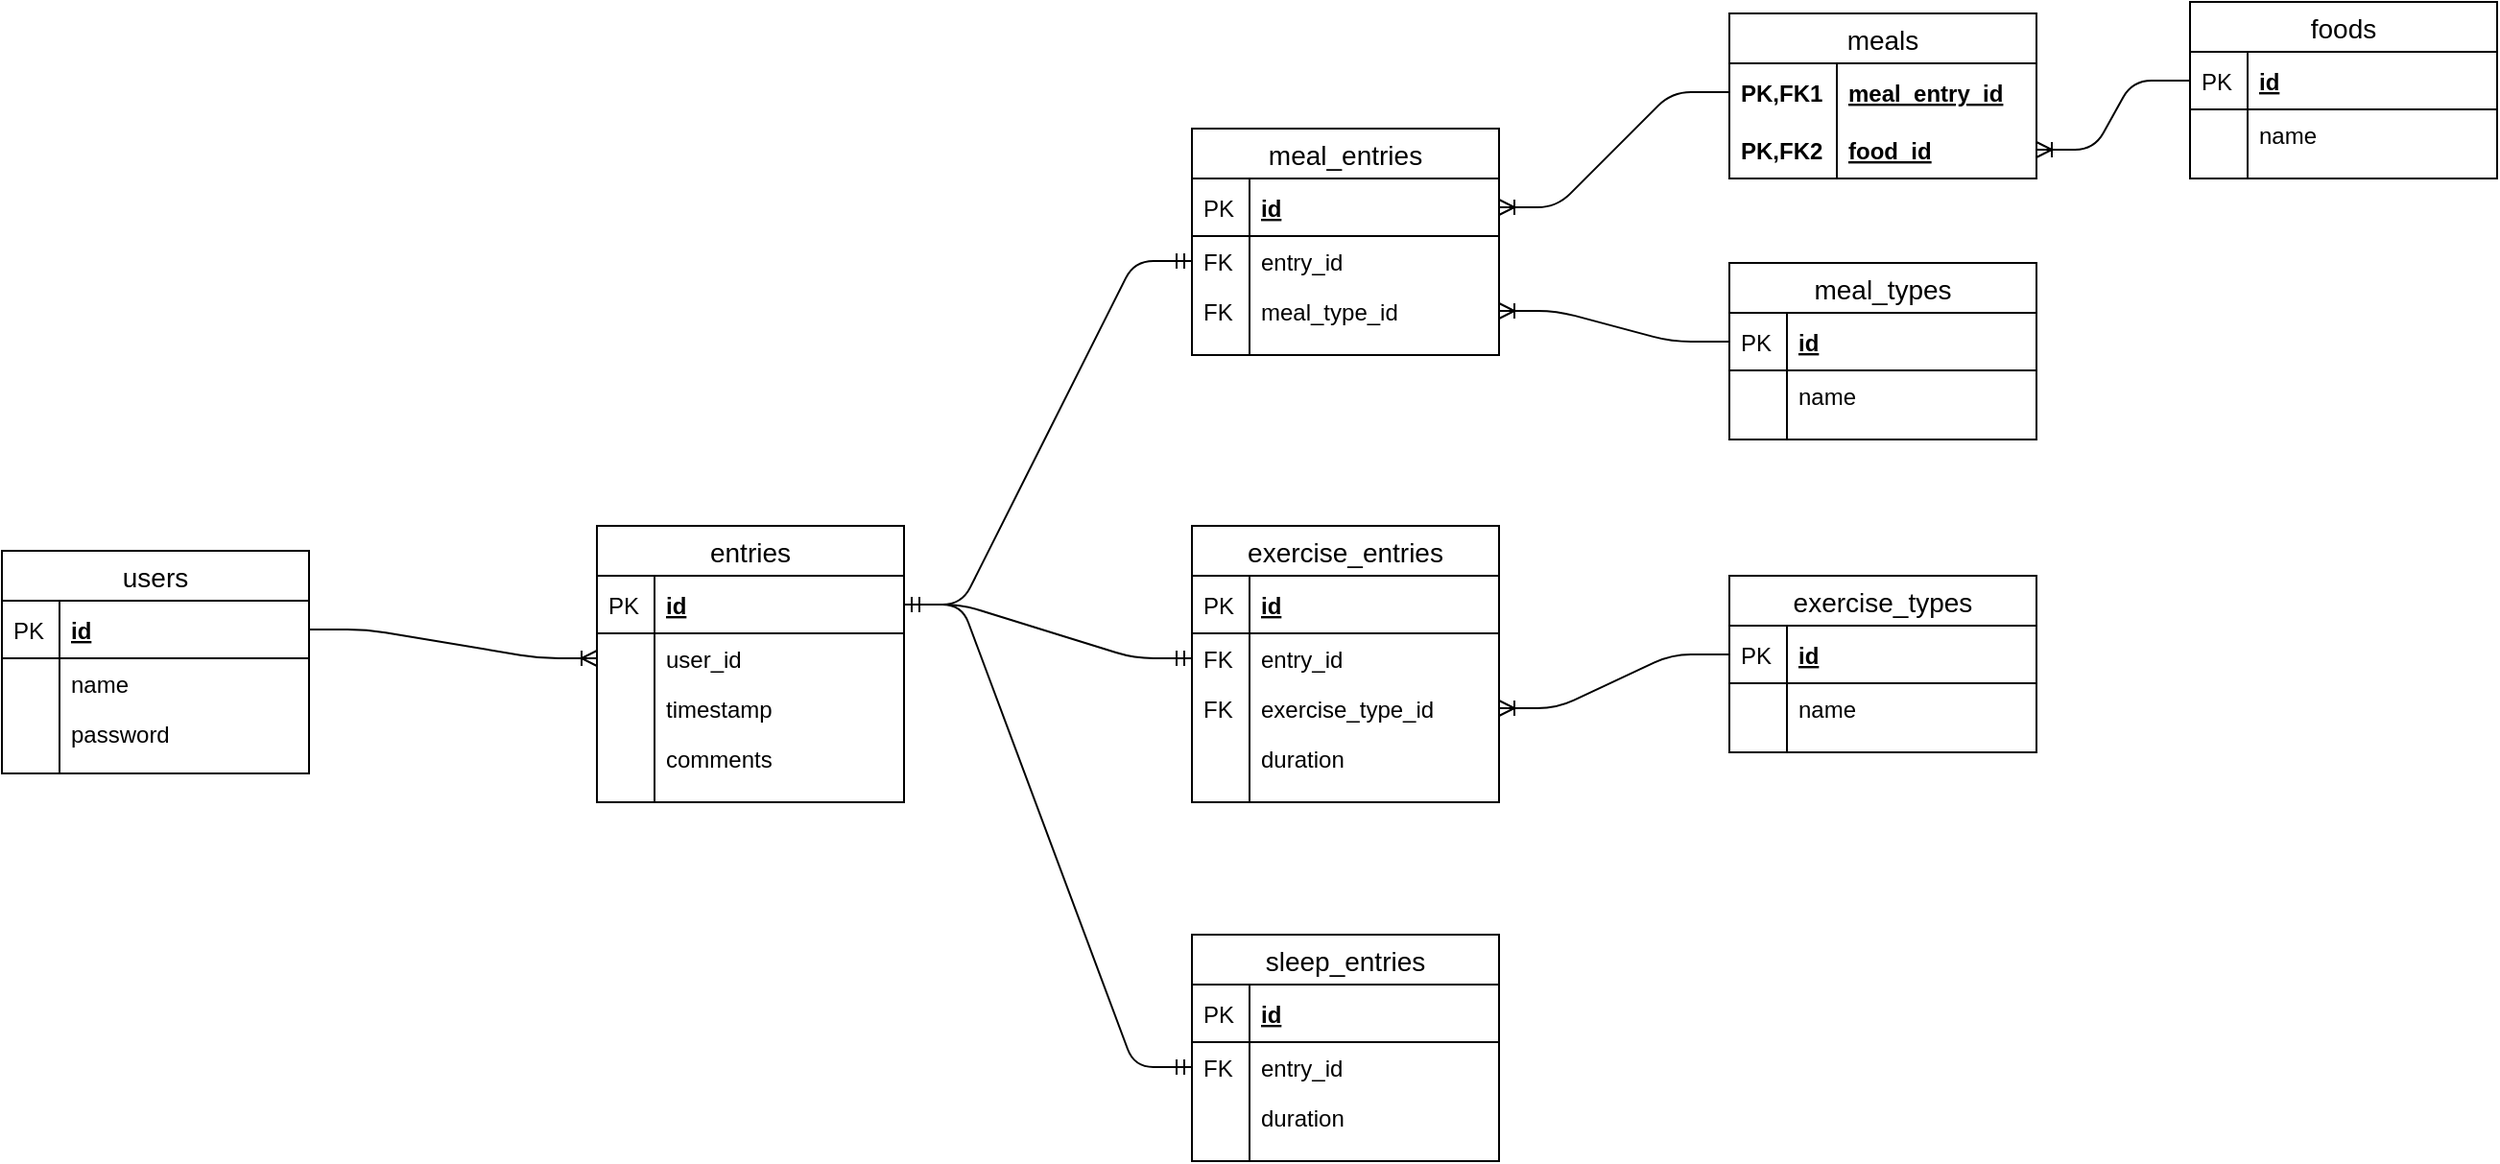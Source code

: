 <mxfile version="12.9.12" type="device"><diagram id="AUSp3-VLIz32UvZofQP3" name="Page-1"><mxGraphModel dx="1673" dy="902" grid="1" gridSize="10" guides="1" tooltips="1" connect="1" arrows="1" fold="1" page="1" pageScale="1" pageWidth="1920" pageHeight="1200" math="0" shadow="0"><root><mxCell id="0"/><mxCell id="1" parent="0"/><mxCell id="so7GtZIoi6t5G-OWX2BE-1" value="entries" style="swimlane;fontStyle=0;childLayout=stackLayout;horizontal=1;startSize=26;horizontalStack=0;resizeParent=1;resizeParentMax=0;resizeLast=0;collapsible=1;marginBottom=0;align=center;fontSize=14;" vertex="1" parent="1"><mxGeometry x="490" y="337" width="160" height="144" as="geometry"/></mxCell><mxCell id="so7GtZIoi6t5G-OWX2BE-2" value="id" style="shape=partialRectangle;top=0;left=0;right=0;bottom=1;align=left;verticalAlign=middle;fillColor=none;spacingLeft=34;spacingRight=4;overflow=hidden;rotatable=0;points=[[0,0.5],[1,0.5]];portConstraint=eastwest;dropTarget=0;fontStyle=5;fontSize=12;" vertex="1" parent="so7GtZIoi6t5G-OWX2BE-1"><mxGeometry y="26" width="160" height="30" as="geometry"/></mxCell><mxCell id="so7GtZIoi6t5G-OWX2BE-3" value="PK" style="shape=partialRectangle;top=0;left=0;bottom=0;fillColor=none;align=left;verticalAlign=middle;spacingLeft=4;spacingRight=4;overflow=hidden;rotatable=0;points=[];portConstraint=eastwest;part=1;fontSize=12;" vertex="1" connectable="0" parent="so7GtZIoi6t5G-OWX2BE-2"><mxGeometry width="30" height="30" as="geometry"/></mxCell><mxCell id="so7GtZIoi6t5G-OWX2BE-4" value="user_id" style="shape=partialRectangle;top=0;left=0;right=0;bottom=0;align=left;verticalAlign=top;fillColor=none;spacingLeft=34;spacingRight=4;overflow=hidden;rotatable=0;points=[[0,0.5],[1,0.5]];portConstraint=eastwest;dropTarget=0;fontSize=12;" vertex="1" parent="so7GtZIoi6t5G-OWX2BE-1"><mxGeometry y="56" width="160" height="26" as="geometry"/></mxCell><mxCell id="so7GtZIoi6t5G-OWX2BE-5" value="" style="shape=partialRectangle;top=0;left=0;bottom=0;fillColor=none;align=left;verticalAlign=top;spacingLeft=4;spacingRight=4;overflow=hidden;rotatable=0;points=[];portConstraint=eastwest;part=1;fontSize=12;" vertex="1" connectable="0" parent="so7GtZIoi6t5G-OWX2BE-4"><mxGeometry width="30" height="26" as="geometry"/></mxCell><mxCell id="so7GtZIoi6t5G-OWX2BE-6" value="timestamp" style="shape=partialRectangle;top=0;left=0;right=0;bottom=0;align=left;verticalAlign=top;fillColor=none;spacingLeft=34;spacingRight=4;overflow=hidden;rotatable=0;points=[[0,0.5],[1,0.5]];portConstraint=eastwest;dropTarget=0;fontSize=12;" vertex="1" parent="so7GtZIoi6t5G-OWX2BE-1"><mxGeometry y="82" width="160" height="26" as="geometry"/></mxCell><mxCell id="so7GtZIoi6t5G-OWX2BE-7" value="" style="shape=partialRectangle;top=0;left=0;bottom=0;fillColor=none;align=left;verticalAlign=top;spacingLeft=4;spacingRight=4;overflow=hidden;rotatable=0;points=[];portConstraint=eastwest;part=1;fontSize=12;" vertex="1" connectable="0" parent="so7GtZIoi6t5G-OWX2BE-6"><mxGeometry width="30" height="26" as="geometry"/></mxCell><mxCell id="so7GtZIoi6t5G-OWX2BE-38" value="comments" style="shape=partialRectangle;top=0;left=0;right=0;bottom=0;align=left;verticalAlign=top;fillColor=none;spacingLeft=34;spacingRight=4;overflow=hidden;rotatable=0;points=[[0,0.5],[1,0.5]];portConstraint=eastwest;dropTarget=0;fontSize=12;" vertex="1" parent="so7GtZIoi6t5G-OWX2BE-1"><mxGeometry y="108" width="160" height="26" as="geometry"/></mxCell><mxCell id="so7GtZIoi6t5G-OWX2BE-39" value="" style="shape=partialRectangle;top=0;left=0;bottom=0;fillColor=none;align=left;verticalAlign=top;spacingLeft=4;spacingRight=4;overflow=hidden;rotatable=0;points=[];portConstraint=eastwest;part=1;fontSize=12;" vertex="1" connectable="0" parent="so7GtZIoi6t5G-OWX2BE-38"><mxGeometry width="30" height="26" as="geometry"/></mxCell><mxCell id="so7GtZIoi6t5G-OWX2BE-10" value="" style="shape=partialRectangle;top=0;left=0;right=0;bottom=0;align=left;verticalAlign=top;fillColor=none;spacingLeft=34;spacingRight=4;overflow=hidden;rotatable=0;points=[[0,0.5],[1,0.5]];portConstraint=eastwest;dropTarget=0;fontSize=12;" vertex="1" parent="so7GtZIoi6t5G-OWX2BE-1"><mxGeometry y="134" width="160" height="10" as="geometry"/></mxCell><mxCell id="so7GtZIoi6t5G-OWX2BE-11" value="" style="shape=partialRectangle;top=0;left=0;bottom=0;fillColor=none;align=left;verticalAlign=top;spacingLeft=4;spacingRight=4;overflow=hidden;rotatable=0;points=[];portConstraint=eastwest;part=1;fontSize=12;" vertex="1" connectable="0" parent="so7GtZIoi6t5G-OWX2BE-10"><mxGeometry width="30" height="10" as="geometry"/></mxCell><mxCell id="so7GtZIoi6t5G-OWX2BE-25" value="meal_entries" style="swimlane;fontStyle=0;childLayout=stackLayout;horizontal=1;startSize=26;horizontalStack=0;resizeParent=1;resizeParentMax=0;resizeLast=0;collapsible=1;marginBottom=0;align=center;fontSize=14;" vertex="1" parent="1"><mxGeometry x="800" y="130" width="160" height="118" as="geometry"/></mxCell><mxCell id="so7GtZIoi6t5G-OWX2BE-26" value="id" style="shape=partialRectangle;top=0;left=0;right=0;bottom=1;align=left;verticalAlign=middle;fillColor=none;spacingLeft=34;spacingRight=4;overflow=hidden;rotatable=0;points=[[0,0.5],[1,0.5]];portConstraint=eastwest;dropTarget=0;fontStyle=5;fontSize=12;" vertex="1" parent="so7GtZIoi6t5G-OWX2BE-25"><mxGeometry y="26" width="160" height="30" as="geometry"/></mxCell><mxCell id="so7GtZIoi6t5G-OWX2BE-27" value="PK" style="shape=partialRectangle;top=0;left=0;bottom=0;fillColor=none;align=left;verticalAlign=middle;spacingLeft=4;spacingRight=4;overflow=hidden;rotatable=0;points=[];portConstraint=eastwest;part=1;fontSize=12;" vertex="1" connectable="0" parent="so7GtZIoi6t5G-OWX2BE-26"><mxGeometry width="30" height="30" as="geometry"/></mxCell><mxCell id="so7GtZIoi6t5G-OWX2BE-40" value="entry_id" style="shape=partialRectangle;top=0;left=0;right=0;bottom=0;align=left;verticalAlign=top;fillColor=none;spacingLeft=34;spacingRight=4;overflow=hidden;rotatable=0;points=[[0,0.5],[1,0.5]];portConstraint=eastwest;dropTarget=0;fontSize=12;" vertex="1" parent="so7GtZIoi6t5G-OWX2BE-25"><mxGeometry y="56" width="160" height="26" as="geometry"/></mxCell><mxCell id="so7GtZIoi6t5G-OWX2BE-41" value="FK" style="shape=partialRectangle;top=0;left=0;bottom=0;fillColor=none;align=left;verticalAlign=top;spacingLeft=4;spacingRight=4;overflow=hidden;rotatable=0;points=[];portConstraint=eastwest;part=1;fontSize=12;" vertex="1" connectable="0" parent="so7GtZIoi6t5G-OWX2BE-40"><mxGeometry width="30" height="26" as="geometry"/></mxCell><mxCell id="so7GtZIoi6t5G-OWX2BE-28" value="meal_type_id" style="shape=partialRectangle;top=0;left=0;right=0;bottom=0;align=left;verticalAlign=top;fillColor=none;spacingLeft=34;spacingRight=4;overflow=hidden;rotatable=0;points=[[0,0.5],[1,0.5]];portConstraint=eastwest;dropTarget=0;fontSize=12;" vertex="1" parent="so7GtZIoi6t5G-OWX2BE-25"><mxGeometry y="82" width="160" height="26" as="geometry"/></mxCell><mxCell id="so7GtZIoi6t5G-OWX2BE-29" value="FK" style="shape=partialRectangle;top=0;left=0;bottom=0;fillColor=none;align=left;verticalAlign=top;spacingLeft=4;spacingRight=4;overflow=hidden;rotatable=0;points=[];portConstraint=eastwest;part=1;fontSize=12;" vertex="1" connectable="0" parent="so7GtZIoi6t5G-OWX2BE-28"><mxGeometry width="30" height="26" as="geometry"/></mxCell><mxCell id="so7GtZIoi6t5G-OWX2BE-34" value="" style="shape=partialRectangle;top=0;left=0;right=0;bottom=0;align=left;verticalAlign=top;fillColor=none;spacingLeft=34;spacingRight=4;overflow=hidden;rotatable=0;points=[[0,0.5],[1,0.5]];portConstraint=eastwest;dropTarget=0;fontSize=12;" vertex="1" parent="so7GtZIoi6t5G-OWX2BE-25"><mxGeometry y="108" width="160" height="10" as="geometry"/></mxCell><mxCell id="so7GtZIoi6t5G-OWX2BE-35" value="" style="shape=partialRectangle;top=0;left=0;bottom=0;fillColor=none;align=left;verticalAlign=top;spacingLeft=4;spacingRight=4;overflow=hidden;rotatable=0;points=[];portConstraint=eastwest;part=1;fontSize=12;" vertex="1" connectable="0" parent="so7GtZIoi6t5G-OWX2BE-34"><mxGeometry width="30" height="10" as="geometry"/></mxCell><mxCell id="so7GtZIoi6t5G-OWX2BE-42" value="exercise_entries" style="swimlane;fontStyle=0;childLayout=stackLayout;horizontal=1;startSize=26;horizontalStack=0;resizeParent=1;resizeParentMax=0;resizeLast=0;collapsible=1;marginBottom=0;align=center;fontSize=14;" vertex="1" parent="1"><mxGeometry x="800" y="337" width="160" height="144" as="geometry"/></mxCell><mxCell id="so7GtZIoi6t5G-OWX2BE-43" value="id" style="shape=partialRectangle;top=0;left=0;right=0;bottom=1;align=left;verticalAlign=middle;fillColor=none;spacingLeft=34;spacingRight=4;overflow=hidden;rotatable=0;points=[[0,0.5],[1,0.5]];portConstraint=eastwest;dropTarget=0;fontStyle=5;fontSize=12;" vertex="1" parent="so7GtZIoi6t5G-OWX2BE-42"><mxGeometry y="26" width="160" height="30" as="geometry"/></mxCell><mxCell id="so7GtZIoi6t5G-OWX2BE-44" value="PK" style="shape=partialRectangle;top=0;left=0;bottom=0;fillColor=none;align=left;verticalAlign=middle;spacingLeft=4;spacingRight=4;overflow=hidden;rotatable=0;points=[];portConstraint=eastwest;part=1;fontSize=12;" vertex="1" connectable="0" parent="so7GtZIoi6t5G-OWX2BE-43"><mxGeometry width="30" height="30" as="geometry"/></mxCell><mxCell id="so7GtZIoi6t5G-OWX2BE-53" value="entry_id" style="shape=partialRectangle;top=0;left=0;right=0;bottom=0;align=left;verticalAlign=top;fillColor=none;spacingLeft=34;spacingRight=4;overflow=hidden;rotatable=0;points=[[0,0.5],[1,0.5]];portConstraint=eastwest;dropTarget=0;fontSize=12;" vertex="1" parent="so7GtZIoi6t5G-OWX2BE-42"><mxGeometry y="56" width="160" height="26" as="geometry"/></mxCell><mxCell id="so7GtZIoi6t5G-OWX2BE-54" value="FK" style="shape=partialRectangle;top=0;left=0;bottom=0;fillColor=none;align=left;verticalAlign=top;spacingLeft=4;spacingRight=4;overflow=hidden;rotatable=0;points=[];portConstraint=eastwest;part=1;fontSize=12;" vertex="1" connectable="0" parent="so7GtZIoi6t5G-OWX2BE-53"><mxGeometry width="30" height="26" as="geometry"/></mxCell><mxCell id="so7GtZIoi6t5G-OWX2BE-45" value="exercise_type_id" style="shape=partialRectangle;top=0;left=0;right=0;bottom=0;align=left;verticalAlign=top;fillColor=none;spacingLeft=34;spacingRight=4;overflow=hidden;rotatable=0;points=[[0,0.5],[1,0.5]];portConstraint=eastwest;dropTarget=0;fontSize=12;" vertex="1" parent="so7GtZIoi6t5G-OWX2BE-42"><mxGeometry y="82" width="160" height="26" as="geometry"/></mxCell><mxCell id="so7GtZIoi6t5G-OWX2BE-46" value="FK" style="shape=partialRectangle;top=0;left=0;bottom=0;fillColor=none;align=left;verticalAlign=top;spacingLeft=4;spacingRight=4;overflow=hidden;rotatable=0;points=[];portConstraint=eastwest;part=1;fontSize=12;" vertex="1" connectable="0" parent="so7GtZIoi6t5G-OWX2BE-45"><mxGeometry width="30" height="26" as="geometry"/></mxCell><mxCell id="so7GtZIoi6t5G-OWX2BE-47" value="duration" style="shape=partialRectangle;top=0;left=0;right=0;bottom=0;align=left;verticalAlign=top;fillColor=none;spacingLeft=34;spacingRight=4;overflow=hidden;rotatable=0;points=[[0,0.5],[1,0.5]];portConstraint=eastwest;dropTarget=0;fontSize=12;" vertex="1" parent="so7GtZIoi6t5G-OWX2BE-42"><mxGeometry y="108" width="160" height="26" as="geometry"/></mxCell><mxCell id="so7GtZIoi6t5G-OWX2BE-48" value="" style="shape=partialRectangle;top=0;left=0;bottom=0;fillColor=none;align=left;verticalAlign=top;spacingLeft=4;spacingRight=4;overflow=hidden;rotatable=0;points=[];portConstraint=eastwest;part=1;fontSize=12;" vertex="1" connectable="0" parent="so7GtZIoi6t5G-OWX2BE-47"><mxGeometry width="30" height="26" as="geometry"/></mxCell><mxCell id="so7GtZIoi6t5G-OWX2BE-51" value="" style="shape=partialRectangle;top=0;left=0;right=0;bottom=0;align=left;verticalAlign=top;fillColor=none;spacingLeft=34;spacingRight=4;overflow=hidden;rotatable=0;points=[[0,0.5],[1,0.5]];portConstraint=eastwest;dropTarget=0;fontSize=12;" vertex="1" parent="so7GtZIoi6t5G-OWX2BE-42"><mxGeometry y="134" width="160" height="10" as="geometry"/></mxCell><mxCell id="so7GtZIoi6t5G-OWX2BE-52" value="" style="shape=partialRectangle;top=0;left=0;bottom=0;fillColor=none;align=left;verticalAlign=top;spacingLeft=4;spacingRight=4;overflow=hidden;rotatable=0;points=[];portConstraint=eastwest;part=1;fontSize=12;" vertex="1" connectable="0" parent="so7GtZIoi6t5G-OWX2BE-51"><mxGeometry width="30" height="10" as="geometry"/></mxCell><mxCell id="so7GtZIoi6t5G-OWX2BE-55" value="sleep_entries" style="swimlane;fontStyle=0;childLayout=stackLayout;horizontal=1;startSize=26;horizontalStack=0;resizeParent=1;resizeParentMax=0;resizeLast=0;collapsible=1;marginBottom=0;align=center;fontSize=14;" vertex="1" parent="1"><mxGeometry x="800" y="550" width="160" height="118" as="geometry"/></mxCell><mxCell id="so7GtZIoi6t5G-OWX2BE-56" value="id" style="shape=partialRectangle;top=0;left=0;right=0;bottom=1;align=left;verticalAlign=middle;fillColor=none;spacingLeft=34;spacingRight=4;overflow=hidden;rotatable=0;points=[[0,0.5],[1,0.5]];portConstraint=eastwest;dropTarget=0;fontStyle=5;fontSize=12;" vertex="1" parent="so7GtZIoi6t5G-OWX2BE-55"><mxGeometry y="26" width="160" height="30" as="geometry"/></mxCell><mxCell id="so7GtZIoi6t5G-OWX2BE-57" value="PK" style="shape=partialRectangle;top=0;left=0;bottom=0;fillColor=none;align=left;verticalAlign=middle;spacingLeft=4;spacingRight=4;overflow=hidden;rotatable=0;points=[];portConstraint=eastwest;part=1;fontSize=12;" vertex="1" connectable="0" parent="so7GtZIoi6t5G-OWX2BE-56"><mxGeometry width="30" height="30" as="geometry"/></mxCell><mxCell id="so7GtZIoi6t5G-OWX2BE-58" value="entry_id" style="shape=partialRectangle;top=0;left=0;right=0;bottom=0;align=left;verticalAlign=top;fillColor=none;spacingLeft=34;spacingRight=4;overflow=hidden;rotatable=0;points=[[0,0.5],[1,0.5]];portConstraint=eastwest;dropTarget=0;fontSize=12;" vertex="1" parent="so7GtZIoi6t5G-OWX2BE-55"><mxGeometry y="56" width="160" height="26" as="geometry"/></mxCell><mxCell id="so7GtZIoi6t5G-OWX2BE-59" value="FK" style="shape=partialRectangle;top=0;left=0;bottom=0;fillColor=none;align=left;verticalAlign=top;spacingLeft=4;spacingRight=4;overflow=hidden;rotatable=0;points=[];portConstraint=eastwest;part=1;fontSize=12;" vertex="1" connectable="0" parent="so7GtZIoi6t5G-OWX2BE-58"><mxGeometry width="30" height="26" as="geometry"/></mxCell><mxCell id="so7GtZIoi6t5G-OWX2BE-60" value="duration" style="shape=partialRectangle;top=0;left=0;right=0;bottom=0;align=left;verticalAlign=top;fillColor=none;spacingLeft=34;spacingRight=4;overflow=hidden;rotatable=0;points=[[0,0.5],[1,0.5]];portConstraint=eastwest;dropTarget=0;fontSize=12;" vertex="1" parent="so7GtZIoi6t5G-OWX2BE-55"><mxGeometry y="82" width="160" height="26" as="geometry"/></mxCell><mxCell id="so7GtZIoi6t5G-OWX2BE-61" value="" style="shape=partialRectangle;top=0;left=0;bottom=0;fillColor=none;align=left;verticalAlign=top;spacingLeft=4;spacingRight=4;overflow=hidden;rotatable=0;points=[];portConstraint=eastwest;part=1;fontSize=12;" vertex="1" connectable="0" parent="so7GtZIoi6t5G-OWX2BE-60"><mxGeometry width="30" height="26" as="geometry"/></mxCell><mxCell id="so7GtZIoi6t5G-OWX2BE-64" value="" style="shape=partialRectangle;top=0;left=0;right=0;bottom=0;align=left;verticalAlign=top;fillColor=none;spacingLeft=34;spacingRight=4;overflow=hidden;rotatable=0;points=[[0,0.5],[1,0.5]];portConstraint=eastwest;dropTarget=0;fontSize=12;" vertex="1" parent="so7GtZIoi6t5G-OWX2BE-55"><mxGeometry y="108" width="160" height="10" as="geometry"/></mxCell><mxCell id="so7GtZIoi6t5G-OWX2BE-65" value="" style="shape=partialRectangle;top=0;left=0;bottom=0;fillColor=none;align=left;verticalAlign=top;spacingLeft=4;spacingRight=4;overflow=hidden;rotatable=0;points=[];portConstraint=eastwest;part=1;fontSize=12;" vertex="1" connectable="0" parent="so7GtZIoi6t5G-OWX2BE-64"><mxGeometry width="30" height="10" as="geometry"/></mxCell><mxCell id="so7GtZIoi6t5G-OWX2BE-114" value="" style="edgeStyle=entityRelationEdgeStyle;fontSize=12;html=1;endArrow=ERoneToMany;" edge="1" parent="1" source="so7GtZIoi6t5G-OWX2BE-13" target="so7GtZIoi6t5G-OWX2BE-4"><mxGeometry width="100" height="100" relative="1" as="geometry"><mxPoint x="280" y="374" as="sourcePoint"/><mxPoint x="380" y="274" as="targetPoint"/></mxGeometry></mxCell><mxCell id="so7GtZIoi6t5G-OWX2BE-116" value="" style="edgeStyle=entityRelationEdgeStyle;fontSize=12;html=1;endArrow=ERmandOne;startArrow=ERmandOne;exitX=1;exitY=0.5;exitDx=0;exitDy=0;entryX=0;entryY=0.5;entryDx=0;entryDy=0;" edge="1" parent="1" source="so7GtZIoi6t5G-OWX2BE-2" target="so7GtZIoi6t5G-OWX2BE-40"><mxGeometry width="100" height="100" relative="1" as="geometry"><mxPoint x="700" y="460" as="sourcePoint"/><mxPoint x="800" y="360" as="targetPoint"/></mxGeometry></mxCell><mxCell id="so7GtZIoi6t5G-OWX2BE-117" value="" style="edgeStyle=entityRelationEdgeStyle;fontSize=12;html=1;endArrow=ERmandOne;startArrow=ERmandOne;exitX=1;exitY=0.5;exitDx=0;exitDy=0;entryX=0;entryY=0.5;entryDx=0;entryDy=0;" edge="1" parent="1" source="so7GtZIoi6t5G-OWX2BE-2" target="so7GtZIoi6t5G-OWX2BE-53"><mxGeometry width="100" height="100" relative="1" as="geometry"><mxPoint x="710" y="510" as="sourcePoint"/><mxPoint x="810" y="410" as="targetPoint"/></mxGeometry></mxCell><mxCell id="so7GtZIoi6t5G-OWX2BE-118" value="" style="edgeStyle=entityRelationEdgeStyle;fontSize=12;html=1;endArrow=ERmandOne;startArrow=ERmandOne;exitX=1;exitY=0.5;exitDx=0;exitDy=0;entryX=0;entryY=0.5;entryDx=0;entryDy=0;" edge="1" parent="1" source="so7GtZIoi6t5G-OWX2BE-2" target="so7GtZIoi6t5G-OWX2BE-58"><mxGeometry width="100" height="100" relative="1" as="geometry"><mxPoint x="680" y="560" as="sourcePoint"/><mxPoint x="780" y="460" as="targetPoint"/></mxGeometry></mxCell><mxCell id="so7GtZIoi6t5G-OWX2BE-119" value="" style="edgeStyle=entityRelationEdgeStyle;fontSize=12;html=1;endArrow=ERoneToMany;" edge="1" parent="1" source="so7GtZIoi6t5G-OWX2BE-67" target="so7GtZIoi6t5G-OWX2BE-45"><mxGeometry width="100" height="100" relative="1" as="geometry"><mxPoint x="1010" y="470" as="sourcePoint"/><mxPoint x="1100" y="440" as="targetPoint"/></mxGeometry></mxCell><mxCell id="so7GtZIoi6t5G-OWX2BE-120" value="" style="edgeStyle=entityRelationEdgeStyle;fontSize=12;html=1;endArrow=ERoneToMany;" edge="1" parent="1" source="so7GtZIoi6t5G-OWX2BE-78" target="so7GtZIoi6t5G-OWX2BE-28"><mxGeometry width="100" height="100" relative="1" as="geometry"><mxPoint x="1360" y="270" as="sourcePoint"/><mxPoint x="1040" y="220" as="targetPoint"/></mxGeometry></mxCell><mxCell id="so7GtZIoi6t5G-OWX2BE-121" value="" style="edgeStyle=entityRelationEdgeStyle;fontSize=12;html=1;endArrow=ERoneToMany;" edge="1" parent="1" source="so7GtZIoi6t5G-OWX2BE-89" target="so7GtZIoi6t5G-OWX2BE-26"><mxGeometry width="100" height="100" relative="1" as="geometry"><mxPoint x="1050" y="100" as="sourcePoint"/><mxPoint x="1100" y="200" as="targetPoint"/></mxGeometry></mxCell><mxCell id="so7GtZIoi6t5G-OWX2BE-122" value="" style="edgeStyle=entityRelationEdgeStyle;fontSize=12;html=1;endArrow=ERoneToMany;" edge="1" parent="1" source="so7GtZIoi6t5G-OWX2BE-104" target="so7GtZIoi6t5G-OWX2BE-91"><mxGeometry width="100" height="100" relative="1" as="geometry"><mxPoint x="1370" y="340" as="sourcePoint"/><mxPoint x="1470" y="240" as="targetPoint"/></mxGeometry></mxCell><mxCell id="so7GtZIoi6t5G-OWX2BE-66" value="exercise_types" style="swimlane;fontStyle=0;childLayout=stackLayout;horizontal=1;startSize=26;horizontalStack=0;resizeParent=1;resizeParentMax=0;resizeLast=0;collapsible=1;marginBottom=0;align=center;fontSize=14;" vertex="1" parent="1"><mxGeometry x="1080" y="363" width="160" height="92" as="geometry"/></mxCell><mxCell id="so7GtZIoi6t5G-OWX2BE-67" value="id" style="shape=partialRectangle;top=0;left=0;right=0;bottom=1;align=left;verticalAlign=middle;fillColor=none;spacingLeft=34;spacingRight=4;overflow=hidden;rotatable=0;points=[[0,0.5],[1,0.5]];portConstraint=eastwest;dropTarget=0;fontStyle=5;fontSize=12;" vertex="1" parent="so7GtZIoi6t5G-OWX2BE-66"><mxGeometry y="26" width="160" height="30" as="geometry"/></mxCell><mxCell id="so7GtZIoi6t5G-OWX2BE-68" value="PK" style="shape=partialRectangle;top=0;left=0;bottom=0;fillColor=none;align=left;verticalAlign=middle;spacingLeft=4;spacingRight=4;overflow=hidden;rotatable=0;points=[];portConstraint=eastwest;part=1;fontSize=12;" vertex="1" connectable="0" parent="so7GtZIoi6t5G-OWX2BE-67"><mxGeometry width="30" height="30" as="geometry"/></mxCell><mxCell id="so7GtZIoi6t5G-OWX2BE-69" value="name" style="shape=partialRectangle;top=0;left=0;right=0;bottom=0;align=left;verticalAlign=top;fillColor=none;spacingLeft=34;spacingRight=4;overflow=hidden;rotatable=0;points=[[0,0.5],[1,0.5]];portConstraint=eastwest;dropTarget=0;fontSize=12;" vertex="1" parent="so7GtZIoi6t5G-OWX2BE-66"><mxGeometry y="56" width="160" height="26" as="geometry"/></mxCell><mxCell id="so7GtZIoi6t5G-OWX2BE-70" value="" style="shape=partialRectangle;top=0;left=0;bottom=0;fillColor=none;align=left;verticalAlign=top;spacingLeft=4;spacingRight=4;overflow=hidden;rotatable=0;points=[];portConstraint=eastwest;part=1;fontSize=12;" vertex="1" connectable="0" parent="so7GtZIoi6t5G-OWX2BE-69"><mxGeometry width="30" height="26" as="geometry"/></mxCell><mxCell id="so7GtZIoi6t5G-OWX2BE-75" value="" style="shape=partialRectangle;top=0;left=0;right=0;bottom=0;align=left;verticalAlign=top;fillColor=none;spacingLeft=34;spacingRight=4;overflow=hidden;rotatable=0;points=[[0,0.5],[1,0.5]];portConstraint=eastwest;dropTarget=0;fontSize=12;" vertex="1" parent="so7GtZIoi6t5G-OWX2BE-66"><mxGeometry y="82" width="160" height="10" as="geometry"/></mxCell><mxCell id="so7GtZIoi6t5G-OWX2BE-76" value="" style="shape=partialRectangle;top=0;left=0;bottom=0;fillColor=none;align=left;verticalAlign=top;spacingLeft=4;spacingRight=4;overflow=hidden;rotatable=0;points=[];portConstraint=eastwest;part=1;fontSize=12;" vertex="1" connectable="0" parent="so7GtZIoi6t5G-OWX2BE-75"><mxGeometry width="30" height="10" as="geometry"/></mxCell><mxCell id="so7GtZIoi6t5G-OWX2BE-12" value="users" style="swimlane;fontStyle=0;childLayout=stackLayout;horizontal=1;startSize=26;horizontalStack=0;resizeParent=1;resizeParentMax=0;resizeLast=0;collapsible=1;marginBottom=0;align=center;fontSize=14;" vertex="1" parent="1"><mxGeometry x="180" y="350" width="160" height="116" as="geometry"/></mxCell><mxCell id="so7GtZIoi6t5G-OWX2BE-13" value="id" style="shape=partialRectangle;top=0;left=0;right=0;bottom=1;align=left;verticalAlign=middle;fillColor=none;spacingLeft=34;spacingRight=4;overflow=hidden;rotatable=0;points=[[0,0.5],[1,0.5]];portConstraint=eastwest;dropTarget=0;fontStyle=5;fontSize=12;" vertex="1" parent="so7GtZIoi6t5G-OWX2BE-12"><mxGeometry y="26" width="160" height="30" as="geometry"/></mxCell><mxCell id="so7GtZIoi6t5G-OWX2BE-14" value="PK" style="shape=partialRectangle;top=0;left=0;bottom=0;fillColor=none;align=left;verticalAlign=middle;spacingLeft=4;spacingRight=4;overflow=hidden;rotatable=0;points=[];portConstraint=eastwest;part=1;fontSize=12;" vertex="1" connectable="0" parent="so7GtZIoi6t5G-OWX2BE-13"><mxGeometry width="30" height="30" as="geometry"/></mxCell><mxCell id="so7GtZIoi6t5G-OWX2BE-15" value="name" style="shape=partialRectangle;top=0;left=0;right=0;bottom=0;align=left;verticalAlign=top;fillColor=none;spacingLeft=34;spacingRight=4;overflow=hidden;rotatable=0;points=[[0,0.5],[1,0.5]];portConstraint=eastwest;dropTarget=0;fontSize=12;" vertex="1" parent="so7GtZIoi6t5G-OWX2BE-12"><mxGeometry y="56" width="160" height="26" as="geometry"/></mxCell><mxCell id="so7GtZIoi6t5G-OWX2BE-16" value="" style="shape=partialRectangle;top=0;left=0;bottom=0;fillColor=none;align=left;verticalAlign=top;spacingLeft=4;spacingRight=4;overflow=hidden;rotatable=0;points=[];portConstraint=eastwest;part=1;fontSize=12;" vertex="1" connectable="0" parent="so7GtZIoi6t5G-OWX2BE-15"><mxGeometry width="30" height="26" as="geometry"/></mxCell><mxCell id="so7GtZIoi6t5G-OWX2BE-17" value="password" style="shape=partialRectangle;top=0;left=0;right=0;bottom=0;align=left;verticalAlign=top;fillColor=none;spacingLeft=34;spacingRight=4;overflow=hidden;rotatable=0;points=[[0,0.5],[1,0.5]];portConstraint=eastwest;dropTarget=0;fontSize=12;" vertex="1" parent="so7GtZIoi6t5G-OWX2BE-12"><mxGeometry y="82" width="160" height="26" as="geometry"/></mxCell><mxCell id="so7GtZIoi6t5G-OWX2BE-18" value="" style="shape=partialRectangle;top=0;left=0;bottom=0;fillColor=none;align=left;verticalAlign=top;spacingLeft=4;spacingRight=4;overflow=hidden;rotatable=0;points=[];portConstraint=eastwest;part=1;fontSize=12;" vertex="1" connectable="0" parent="so7GtZIoi6t5G-OWX2BE-17"><mxGeometry width="30" height="26" as="geometry"/></mxCell><mxCell id="so7GtZIoi6t5G-OWX2BE-21" value="" style="shape=partialRectangle;top=0;left=0;right=0;bottom=0;align=left;verticalAlign=top;fillColor=none;spacingLeft=34;spacingRight=4;overflow=hidden;rotatable=0;points=[[0,0.5],[1,0.5]];portConstraint=eastwest;dropTarget=0;fontSize=12;" vertex="1" parent="so7GtZIoi6t5G-OWX2BE-12"><mxGeometry y="108" width="160" height="8" as="geometry"/></mxCell><mxCell id="so7GtZIoi6t5G-OWX2BE-22" value="" style="shape=partialRectangle;top=0;left=0;bottom=0;fillColor=none;align=left;verticalAlign=top;spacingLeft=4;spacingRight=4;overflow=hidden;rotatable=0;points=[];portConstraint=eastwest;part=1;fontSize=12;" vertex="1" connectable="0" parent="so7GtZIoi6t5G-OWX2BE-21"><mxGeometry width="30" height="8" as="geometry"/></mxCell><mxCell id="so7GtZIoi6t5G-OWX2BE-77" value="meal_types" style="swimlane;fontStyle=0;childLayout=stackLayout;horizontal=1;startSize=26;horizontalStack=0;resizeParent=1;resizeParentMax=0;resizeLast=0;collapsible=1;marginBottom=0;align=center;fontSize=14;" vertex="1" parent="1"><mxGeometry x="1080" y="200" width="160" height="92" as="geometry"/></mxCell><mxCell id="so7GtZIoi6t5G-OWX2BE-78" value="id" style="shape=partialRectangle;top=0;left=0;right=0;bottom=1;align=left;verticalAlign=middle;fillColor=none;spacingLeft=34;spacingRight=4;overflow=hidden;rotatable=0;points=[[0,0.5],[1,0.5]];portConstraint=eastwest;dropTarget=0;fontStyle=5;fontSize=12;" vertex="1" parent="so7GtZIoi6t5G-OWX2BE-77"><mxGeometry y="26" width="160" height="30" as="geometry"/></mxCell><mxCell id="so7GtZIoi6t5G-OWX2BE-79" value="PK" style="shape=partialRectangle;top=0;left=0;bottom=0;fillColor=none;align=left;verticalAlign=middle;spacingLeft=4;spacingRight=4;overflow=hidden;rotatable=0;points=[];portConstraint=eastwest;part=1;fontSize=12;" vertex="1" connectable="0" parent="so7GtZIoi6t5G-OWX2BE-78"><mxGeometry width="30" height="30" as="geometry"/></mxCell><mxCell id="so7GtZIoi6t5G-OWX2BE-80" value="name" style="shape=partialRectangle;top=0;left=0;right=0;bottom=0;align=left;verticalAlign=top;fillColor=none;spacingLeft=34;spacingRight=4;overflow=hidden;rotatable=0;points=[[0,0.5],[1,0.5]];portConstraint=eastwest;dropTarget=0;fontSize=12;" vertex="1" parent="so7GtZIoi6t5G-OWX2BE-77"><mxGeometry y="56" width="160" height="26" as="geometry"/></mxCell><mxCell id="so7GtZIoi6t5G-OWX2BE-81" value="" style="shape=partialRectangle;top=0;left=0;bottom=0;fillColor=none;align=left;verticalAlign=top;spacingLeft=4;spacingRight=4;overflow=hidden;rotatable=0;points=[];portConstraint=eastwest;part=1;fontSize=12;" vertex="1" connectable="0" parent="so7GtZIoi6t5G-OWX2BE-80"><mxGeometry width="30" height="26" as="geometry"/></mxCell><mxCell id="so7GtZIoi6t5G-OWX2BE-86" value="" style="shape=partialRectangle;top=0;left=0;right=0;bottom=0;align=left;verticalAlign=top;fillColor=none;spacingLeft=34;spacingRight=4;overflow=hidden;rotatable=0;points=[[0,0.5],[1,0.5]];portConstraint=eastwest;dropTarget=0;fontSize=12;" vertex="1" parent="so7GtZIoi6t5G-OWX2BE-77"><mxGeometry y="82" width="160" height="10" as="geometry"/></mxCell><mxCell id="so7GtZIoi6t5G-OWX2BE-87" value="" style="shape=partialRectangle;top=0;left=0;bottom=0;fillColor=none;align=left;verticalAlign=top;spacingLeft=4;spacingRight=4;overflow=hidden;rotatable=0;points=[];portConstraint=eastwest;part=1;fontSize=12;" vertex="1" connectable="0" parent="so7GtZIoi6t5G-OWX2BE-86"><mxGeometry width="30" height="10" as="geometry"/></mxCell><mxCell id="so7GtZIoi6t5G-OWX2BE-88" value="meals" style="swimlane;fontStyle=0;childLayout=stackLayout;horizontal=1;startSize=26;horizontalStack=0;resizeParent=1;resizeParentMax=0;resizeLast=0;collapsible=1;marginBottom=0;align=center;fontSize=14;" vertex="1" parent="1"><mxGeometry x="1080" y="70" width="160" height="86" as="geometry"/></mxCell><mxCell id="so7GtZIoi6t5G-OWX2BE-89" value="meal_entry_id" style="shape=partialRectangle;top=0;left=0;right=0;bottom=0;align=left;verticalAlign=middle;fillColor=none;spacingLeft=60;spacingRight=4;overflow=hidden;rotatable=0;points=[[0,0.5],[1,0.5]];portConstraint=eastwest;dropTarget=0;fontStyle=5;fontSize=12;" vertex="1" parent="so7GtZIoi6t5G-OWX2BE-88"><mxGeometry y="26" width="160" height="30" as="geometry"/></mxCell><mxCell id="so7GtZIoi6t5G-OWX2BE-90" value="PK,FK1" style="shape=partialRectangle;fontStyle=1;top=0;left=0;bottom=0;fillColor=none;align=left;verticalAlign=middle;spacingLeft=4;spacingRight=4;overflow=hidden;rotatable=0;points=[];portConstraint=eastwest;part=1;fontSize=12;" vertex="1" connectable="0" parent="so7GtZIoi6t5G-OWX2BE-89"><mxGeometry width="56" height="30" as="geometry"/></mxCell><mxCell id="so7GtZIoi6t5G-OWX2BE-91" value="food_id" style="shape=partialRectangle;top=0;left=0;right=0;bottom=1;align=left;verticalAlign=middle;fillColor=none;spacingLeft=60;spacingRight=4;overflow=hidden;rotatable=0;points=[[0,0.5],[1,0.5]];portConstraint=eastwest;dropTarget=0;fontStyle=5;fontSize=12;" vertex="1" parent="so7GtZIoi6t5G-OWX2BE-88"><mxGeometry y="56" width="160" height="30" as="geometry"/></mxCell><mxCell id="so7GtZIoi6t5G-OWX2BE-92" value="PK,FK2" style="shape=partialRectangle;fontStyle=1;top=0;left=0;bottom=0;fillColor=none;align=left;verticalAlign=middle;spacingLeft=4;spacingRight=4;overflow=hidden;rotatable=0;points=[];portConstraint=eastwest;part=1;fontSize=12;" vertex="1" connectable="0" parent="so7GtZIoi6t5G-OWX2BE-91"><mxGeometry width="56" height="30" as="geometry"/></mxCell><mxCell id="so7GtZIoi6t5G-OWX2BE-103" value="foods" style="swimlane;fontStyle=0;childLayout=stackLayout;horizontal=1;startSize=26;horizontalStack=0;resizeParent=1;resizeParentMax=0;resizeLast=0;collapsible=1;marginBottom=0;align=center;fontSize=14;" vertex="1" parent="1"><mxGeometry x="1320" y="64" width="160" height="92" as="geometry"/></mxCell><mxCell id="so7GtZIoi6t5G-OWX2BE-104" value="id" style="shape=partialRectangle;top=0;left=0;right=0;bottom=1;align=left;verticalAlign=middle;fillColor=none;spacingLeft=34;spacingRight=4;overflow=hidden;rotatable=0;points=[[0,0.5],[1,0.5]];portConstraint=eastwest;dropTarget=0;fontStyle=5;fontSize=12;" vertex="1" parent="so7GtZIoi6t5G-OWX2BE-103"><mxGeometry y="26" width="160" height="30" as="geometry"/></mxCell><mxCell id="so7GtZIoi6t5G-OWX2BE-105" value="PK" style="shape=partialRectangle;top=0;left=0;bottom=0;fillColor=none;align=left;verticalAlign=middle;spacingLeft=4;spacingRight=4;overflow=hidden;rotatable=0;points=[];portConstraint=eastwest;part=1;fontSize=12;" vertex="1" connectable="0" parent="so7GtZIoi6t5G-OWX2BE-104"><mxGeometry width="30" height="30" as="geometry"/></mxCell><mxCell id="so7GtZIoi6t5G-OWX2BE-106" value="name" style="shape=partialRectangle;top=0;left=0;right=0;bottom=0;align=left;verticalAlign=top;fillColor=none;spacingLeft=34;spacingRight=4;overflow=hidden;rotatable=0;points=[[0,0.5],[1,0.5]];portConstraint=eastwest;dropTarget=0;fontSize=12;" vertex="1" parent="so7GtZIoi6t5G-OWX2BE-103"><mxGeometry y="56" width="160" height="26" as="geometry"/></mxCell><mxCell id="so7GtZIoi6t5G-OWX2BE-107" value="" style="shape=partialRectangle;top=0;left=0;bottom=0;fillColor=none;align=left;verticalAlign=top;spacingLeft=4;spacingRight=4;overflow=hidden;rotatable=0;points=[];portConstraint=eastwest;part=1;fontSize=12;" vertex="1" connectable="0" parent="so7GtZIoi6t5G-OWX2BE-106"><mxGeometry width="30" height="26" as="geometry"/></mxCell><mxCell id="so7GtZIoi6t5G-OWX2BE-112" value="" style="shape=partialRectangle;top=0;left=0;right=0;bottom=0;align=left;verticalAlign=top;fillColor=none;spacingLeft=34;spacingRight=4;overflow=hidden;rotatable=0;points=[[0,0.5],[1,0.5]];portConstraint=eastwest;dropTarget=0;fontSize=12;" vertex="1" parent="so7GtZIoi6t5G-OWX2BE-103"><mxGeometry y="82" width="160" height="10" as="geometry"/></mxCell><mxCell id="so7GtZIoi6t5G-OWX2BE-113" value="" style="shape=partialRectangle;top=0;left=0;bottom=0;fillColor=none;align=left;verticalAlign=top;spacingLeft=4;spacingRight=4;overflow=hidden;rotatable=0;points=[];portConstraint=eastwest;part=1;fontSize=12;" vertex="1" connectable="0" parent="so7GtZIoi6t5G-OWX2BE-112"><mxGeometry width="30" height="10" as="geometry"/></mxCell></root></mxGraphModel></diagram></mxfile>